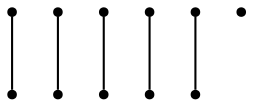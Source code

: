 digraph G {
0 [shape=point, label="1"];
1 [shape=point, label="2"];
2 [shape=point, label="3"];
3 [shape=point, label="4"];
4 [shape=point, label="5"];
5 [shape=point, label="6"];
6 [shape=point, label="7"];
7 [shape=point, label="8"];
8 [shape=point, label="9"];
9 [shape=point, label="10"];
10 [shape=point, label="11"];
0 -> 1 [ dir="none"];
2 -> 3 [ dir="none"];
4 -> 5 [ dir="none"];
6 -> 7 [ dir="none"];
8 -> 9 [ dir="none"];
}
